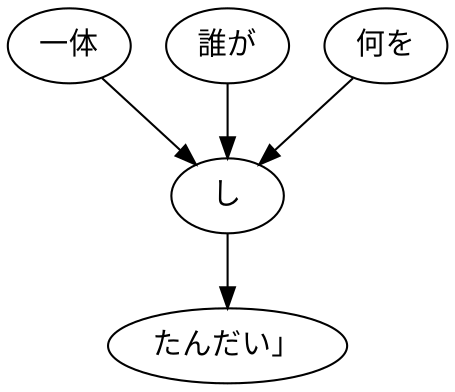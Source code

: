 digraph graph7282 {
	node0 [label="一体"];
	node1 [label="誰が"];
	node2 [label="何を"];
	node3 [label="し"];
	node4 [label="たんだい」"];
	node0 -> node3;
	node1 -> node3;
	node2 -> node3;
	node3 -> node4;
}
